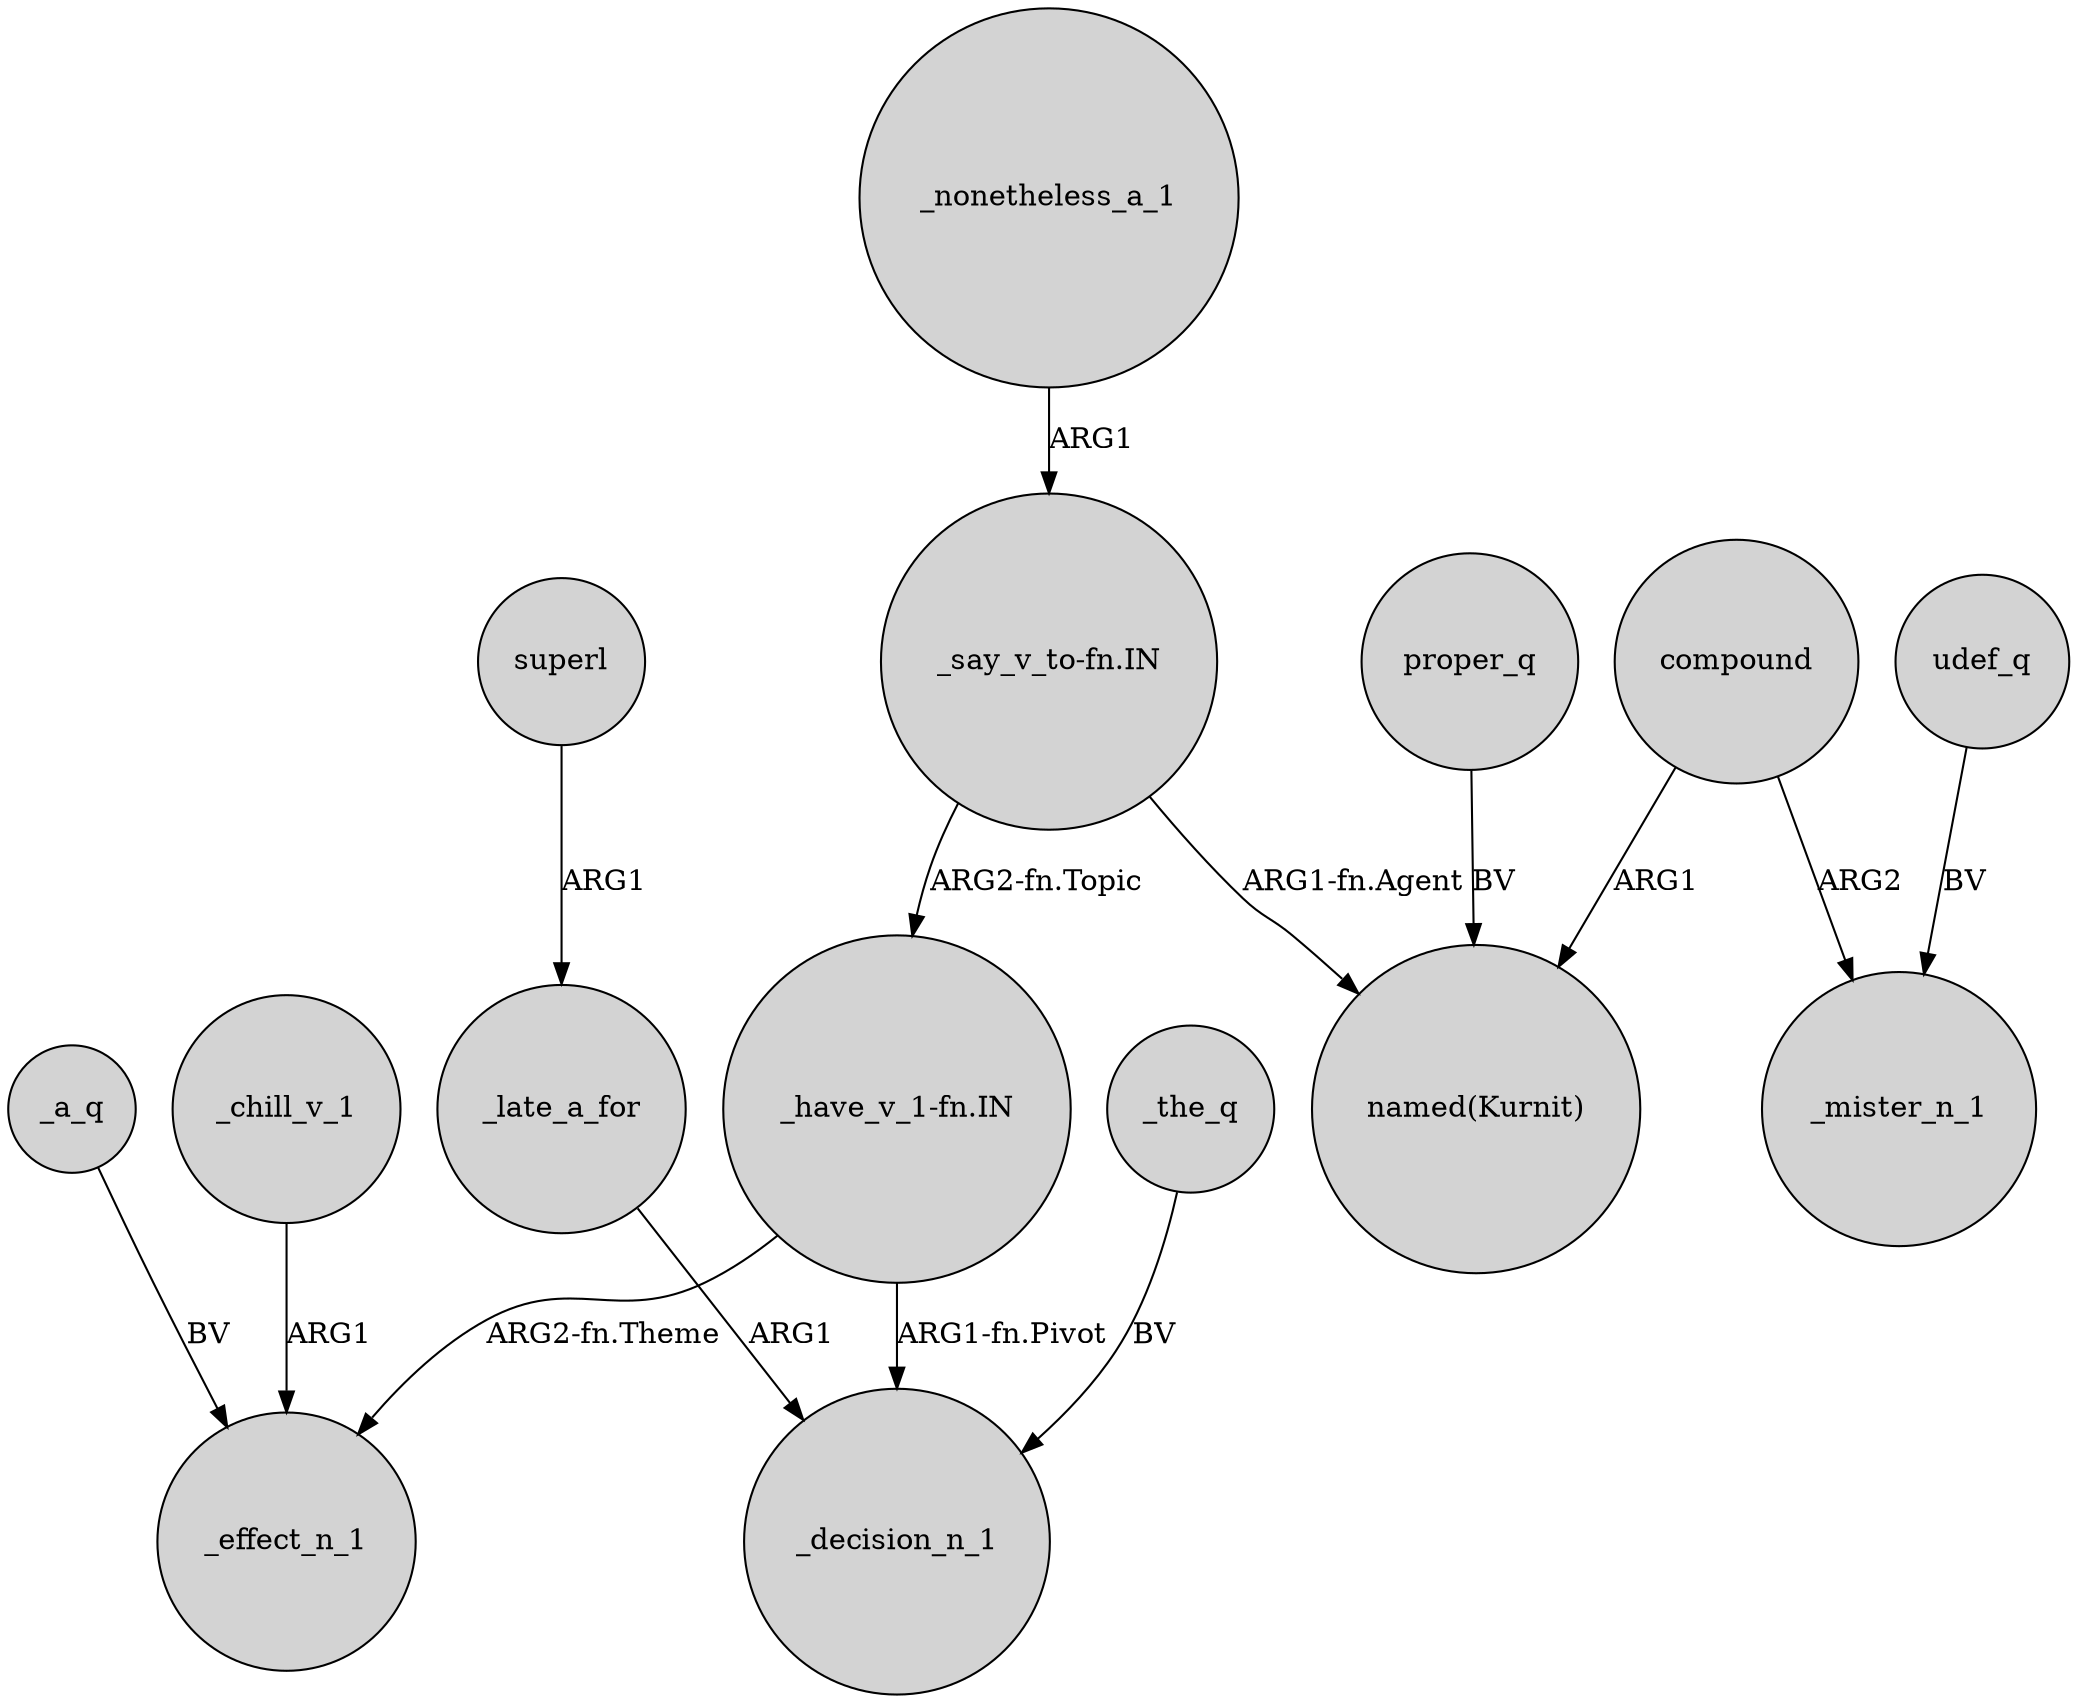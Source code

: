 digraph {
	node [shape=circle style=filled]
	_a_q -> _effect_n_1 [label=BV]
	udef_q -> _mister_n_1 [label=BV]
	"_say_v_to-fn.IN" -> "_have_v_1-fn.IN" [label="ARG2-fn.Topic"]
	_the_q -> _decision_n_1 [label=BV]
	_nonetheless_a_1 -> "_say_v_to-fn.IN" [label=ARG1]
	_late_a_for -> _decision_n_1 [label=ARG1]
	compound -> "named(Kurnit)" [label=ARG1]
	proper_q -> "named(Kurnit)" [label=BV]
	superl -> _late_a_for [label=ARG1]
	_chill_v_1 -> _effect_n_1 [label=ARG1]
	"_have_v_1-fn.IN" -> _effect_n_1 [label="ARG2-fn.Theme"]
	"_have_v_1-fn.IN" -> _decision_n_1 [label="ARG1-fn.Pivot"]
	"_say_v_to-fn.IN" -> "named(Kurnit)" [label="ARG1-fn.Agent"]
	compound -> _mister_n_1 [label=ARG2]
}
